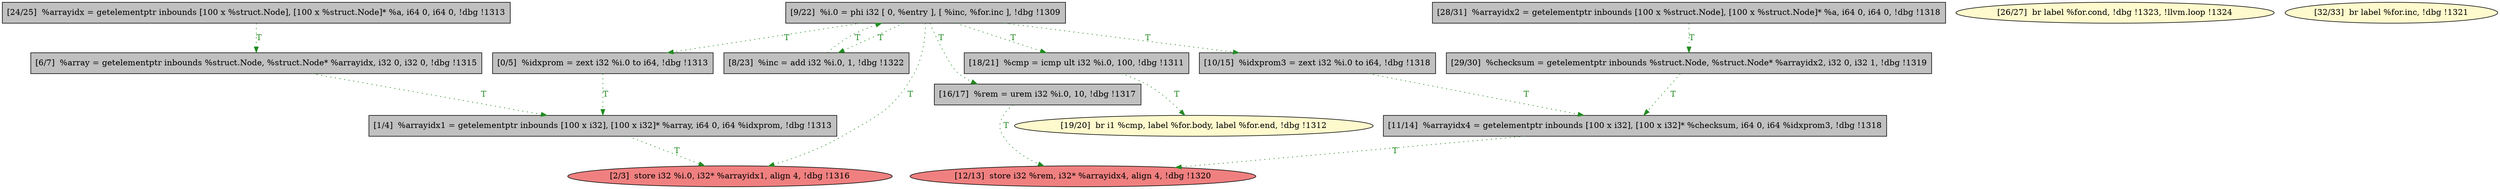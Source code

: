 
digraph G {


node135 [fillcolor=lemonchiffon,label="[19/20]  br i1 %cmp, label %for.body, label %for.end, !dbg !1312",shape=ellipse,style=filled ]
node140 [fillcolor=grey,label="[1/4]  %arrayidx1 = getelementptr inbounds [100 x i32], [100 x i32]* %array, i64 0, i64 %idxprom, !dbg !1313",shape=rectangle,style=filled ]
node134 [fillcolor=grey,label="[24/25]  %arrayidx = getelementptr inbounds [100 x %struct.Node], [100 x %struct.Node]* %a, i64 0, i64 0, !dbg !1313",shape=rectangle,style=filled ]
node131 [fillcolor=grey,label="[0/5]  %idxprom = zext i32 %i.0 to i64, !dbg !1313",shape=rectangle,style=filled ]
node139 [fillcolor=lemonchiffon,label="[26/27]  br label %for.cond, !dbg !1323, !llvm.loop !1324",shape=ellipse,style=filled ]
node141 [fillcolor=lightcoral,label="[2/3]  store i32 %i.0, i32* %arrayidx1, align 4, !dbg !1316",shape=ellipse,style=filled ]
node136 [fillcolor=grey,label="[10/15]  %idxprom3 = zext i32 %i.0 to i64, !dbg !1318",shape=rectangle,style=filled ]
node133 [fillcolor=grey,label="[8/23]  %inc = add i32 %i.0, 1, !dbg !1322",shape=rectangle,style=filled ]
node146 [fillcolor=grey,label="[29/30]  %checksum = getelementptr inbounds %struct.Node, %struct.Node* %arrayidx2, i32 0, i32 1, !dbg !1319",shape=rectangle,style=filled ]
node132 [fillcolor=grey,label="[6/7]  %array = getelementptr inbounds %struct.Node, %struct.Node* %arrayidx, i32 0, i32 0, !dbg !1315",shape=rectangle,style=filled ]
node138 [fillcolor=grey,label="[18/21]  %cmp = icmp ult i32 %i.0, 100, !dbg !1311",shape=rectangle,style=filled ]
node137 [fillcolor=grey,label="[9/22]  %i.0 = phi i32 [ 0, %entry ], [ %inc, %for.inc ], !dbg !1309",shape=rectangle,style=filled ]
node142 [fillcolor=grey,label="[16/17]  %rem = urem i32 %i.0, 10, !dbg !1317",shape=rectangle,style=filled ]
node144 [fillcolor=grey,label="[11/14]  %arrayidx4 = getelementptr inbounds [100 x i32], [100 x i32]* %checksum, i64 0, i64 %idxprom3, !dbg !1318",shape=rectangle,style=filled ]
node143 [fillcolor=grey,label="[28/31]  %arrayidx2 = getelementptr inbounds [100 x %struct.Node], [100 x %struct.Node]* %a, i64 0, i64 0, !dbg !1318",shape=rectangle,style=filled ]
node147 [fillcolor=lemonchiffon,label="[32/33]  br label %for.inc, !dbg !1321",shape=ellipse,style=filled ]
node145 [fillcolor=lightcoral,label="[12/13]  store i32 %rem, i32* %arrayidx4, align 4, !dbg !1320",shape=ellipse,style=filled ]

node143->node146 [style=dotted,color=forestgreen,label="T",fontcolor=forestgreen ]
node142->node145 [style=dotted,color=forestgreen,label="T",fontcolor=forestgreen ]
node134->node132 [style=dotted,color=forestgreen,label="T",fontcolor=forestgreen ]
node146->node144 [style=dotted,color=forestgreen,label="T",fontcolor=forestgreen ]
node137->node141 [style=dotted,color=forestgreen,label="T",fontcolor=forestgreen ]
node133->node137 [style=dotted,color=forestgreen,label="T",fontcolor=forestgreen ]
node137->node131 [style=dotted,color=forestgreen,label="T",fontcolor=forestgreen ]
node136->node144 [style=dotted,color=forestgreen,label="T",fontcolor=forestgreen ]
node131->node140 [style=dotted,color=forestgreen,label="T",fontcolor=forestgreen ]
node144->node145 [style=dotted,color=forestgreen,label="T",fontcolor=forestgreen ]
node137->node142 [style=dotted,color=forestgreen,label="T",fontcolor=forestgreen ]
node137->node133 [style=dotted,color=forestgreen,label="T",fontcolor=forestgreen ]
node137->node138 [style=dotted,color=forestgreen,label="T",fontcolor=forestgreen ]
node137->node136 [style=dotted,color=forestgreen,label="T",fontcolor=forestgreen ]
node132->node140 [style=dotted,color=forestgreen,label="T",fontcolor=forestgreen ]
node138->node135 [style=dotted,color=forestgreen,label="T",fontcolor=forestgreen ]
node140->node141 [style=dotted,color=forestgreen,label="T",fontcolor=forestgreen ]


}
